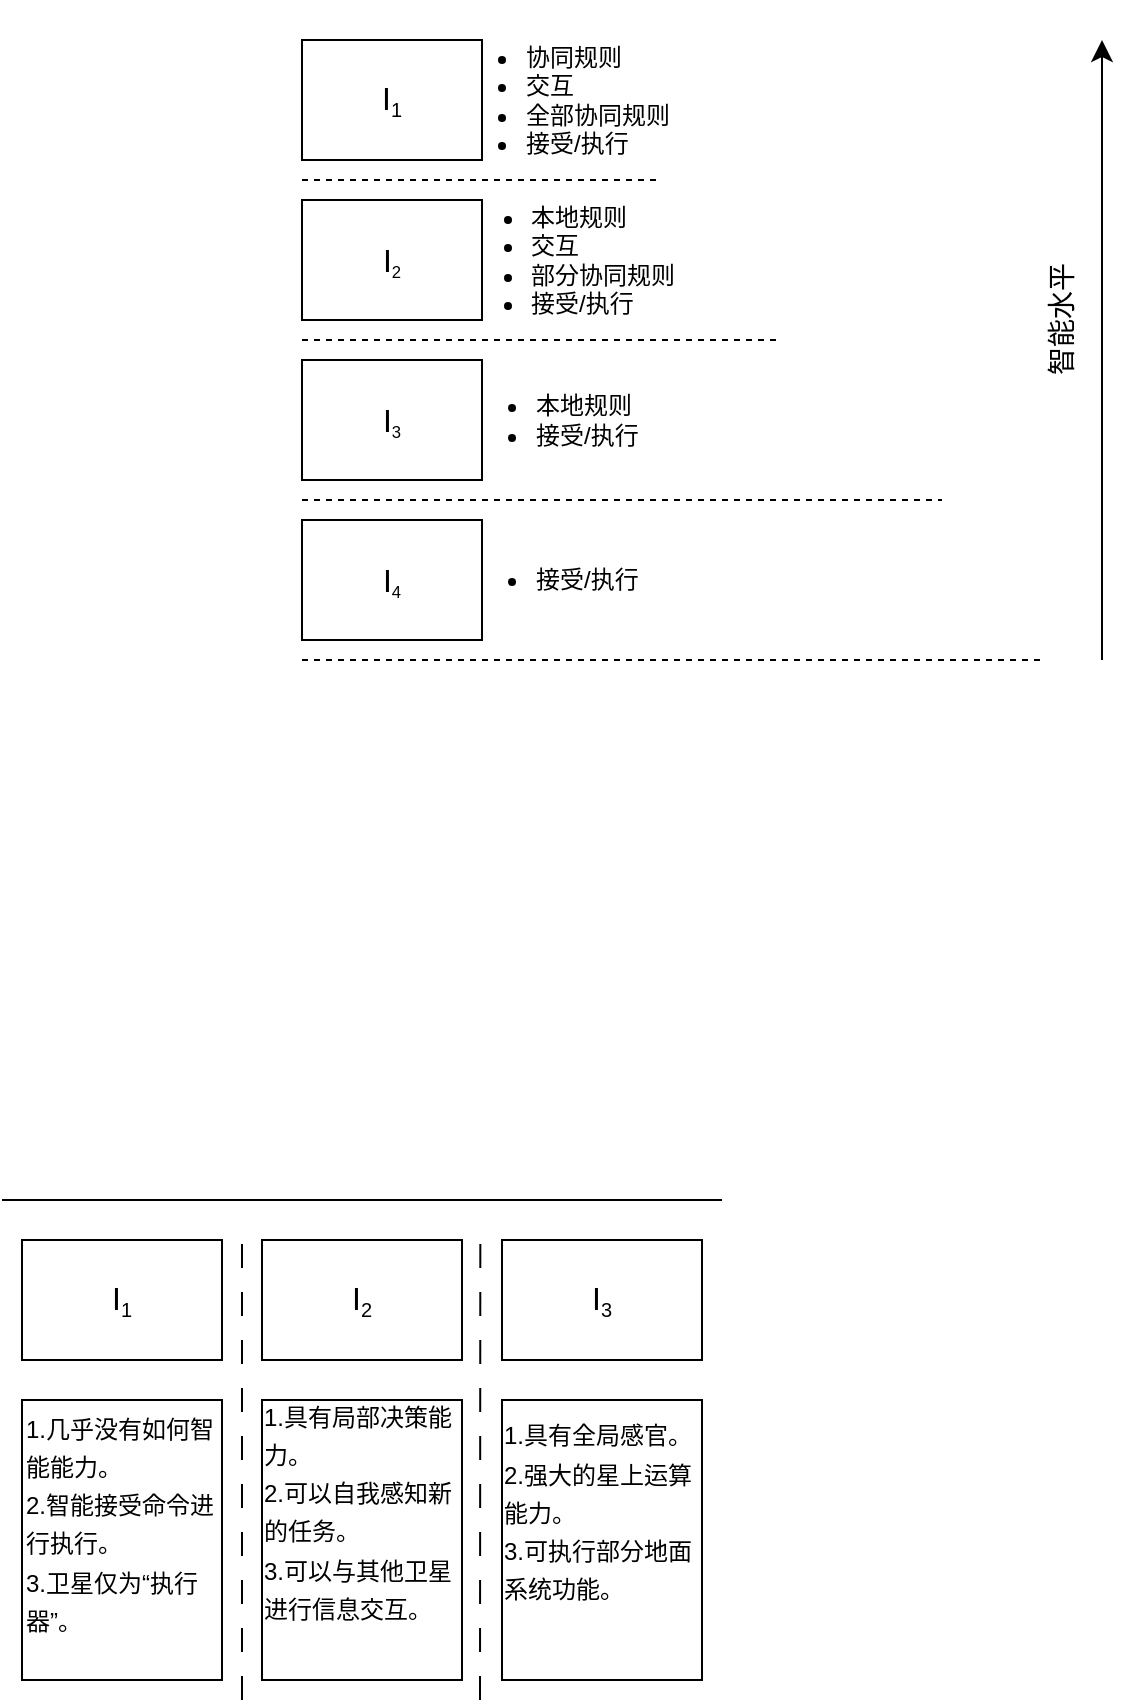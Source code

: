 <mxfile version="21.0.4" type="github">
  <diagram id="prtHgNgQTEPvFCAcTncT" name="Page-1">
    <mxGraphModel dx="837" dy="458" grid="0" gridSize="10" guides="1" tooltips="1" connect="1" arrows="1" fold="1" page="1" pageScale="1" pageWidth="827" pageHeight="1169" math="0" shadow="0">
      <root>
        <mxCell id="0" />
        <mxCell id="1" parent="0" />
        <mxCell id="94fsVNv-SU2JZXW_Png_-1" value="&lt;font style=&quot;font-size: 16px;&quot;&gt;I&lt;/font&gt;&lt;sub&gt;1&lt;/sub&gt;" style="rounded=0;whiteSpace=wrap;html=1;" vertex="1" parent="1">
          <mxGeometry x="240" y="20" width="90" height="60" as="geometry" />
        </mxCell>
        <mxCell id="94fsVNv-SU2JZXW_Png_-2" value="&lt;font style=&quot;font-size: 16px;&quot;&gt;I&lt;/font&gt;&lt;span style=&quot;font-size: 10px;&quot;&gt;&lt;sub&gt;2&lt;/sub&gt;&lt;/span&gt;" style="rounded=0;whiteSpace=wrap;html=1;" vertex="1" parent="1">
          <mxGeometry x="240" y="100" width="90" height="60" as="geometry" />
        </mxCell>
        <mxCell id="94fsVNv-SU2JZXW_Png_-3" value="&lt;font style=&quot;font-size: 16px;&quot;&gt;I&lt;/font&gt;&lt;span style=&quot;font-size: 10px;&quot;&gt;&lt;sub&gt;3&lt;/sub&gt;&lt;/span&gt;" style="rounded=0;whiteSpace=wrap;html=1;" vertex="1" parent="1">
          <mxGeometry x="240" y="180" width="90" height="60" as="geometry" />
        </mxCell>
        <mxCell id="94fsVNv-SU2JZXW_Png_-4" value="&lt;font style=&quot;font-size: 16px;&quot;&gt;I&lt;/font&gt;&lt;span style=&quot;font-size: 10px;&quot;&gt;&lt;sub&gt;4&lt;/sub&gt;&lt;/span&gt;" style="rounded=0;whiteSpace=wrap;html=1;" vertex="1" parent="1">
          <mxGeometry x="240" y="260" width="90" height="60" as="geometry" />
        </mxCell>
        <mxCell id="94fsVNv-SU2JZXW_Png_-7" value="" style="endArrow=none;dashed=1;html=1;rounded=0;" edge="1" parent="1">
          <mxGeometry width="50" height="50" relative="1" as="geometry">
            <mxPoint x="240" y="90" as="sourcePoint" />
            <mxPoint x="420" y="90" as="targetPoint" />
            <Array as="points">
              <mxPoint x="290" y="90" />
            </Array>
          </mxGeometry>
        </mxCell>
        <mxCell id="94fsVNv-SU2JZXW_Png_-8" value="" style="endArrow=none;dashed=1;html=1;rounded=0;" edge="1" parent="1">
          <mxGeometry width="50" height="50" relative="1" as="geometry">
            <mxPoint x="240" y="170" as="sourcePoint" />
            <mxPoint x="480" y="170" as="targetPoint" />
            <Array as="points">
              <mxPoint x="290" y="170" />
            </Array>
          </mxGeometry>
        </mxCell>
        <mxCell id="94fsVNv-SU2JZXW_Png_-9" value="" style="endArrow=none;dashed=1;html=1;rounded=0;" edge="1" parent="1">
          <mxGeometry width="50" height="50" relative="1" as="geometry">
            <mxPoint x="240" y="250" as="sourcePoint" />
            <mxPoint x="560" y="250" as="targetPoint" />
            <Array as="points">
              <mxPoint x="290" y="250" />
            </Array>
          </mxGeometry>
        </mxCell>
        <mxCell id="94fsVNv-SU2JZXW_Png_-10" value="" style="endArrow=none;dashed=1;html=1;rounded=0;" edge="1" parent="1">
          <mxGeometry width="50" height="50" relative="1" as="geometry">
            <mxPoint x="240" y="330" as="sourcePoint" />
            <mxPoint x="610" y="330" as="targetPoint" />
            <Array as="points">
              <mxPoint x="290" y="330" />
            </Array>
          </mxGeometry>
        </mxCell>
        <mxCell id="94fsVNv-SU2JZXW_Png_-12" value="&lt;ul&gt;&lt;li style=&quot;&quot;&gt;协同规则&lt;/li&gt;&lt;li style=&quot;&quot;&gt;交互&lt;/li&gt;&lt;li style=&quot;&quot;&gt;全部协同规则&lt;/li&gt;&lt;li style=&quot;&quot;&gt;接受/执行&lt;/li&gt;&lt;/ul&gt;" style="text;html=1;align=left;verticalAlign=middle;resizable=0;points=[];autosize=1;strokeColor=none;fillColor=none;" vertex="1" parent="1">
          <mxGeometry x="310" width="140" height="100" as="geometry" />
        </mxCell>
        <mxCell id="94fsVNv-SU2JZXW_Png_-13" value="&lt;div style=&quot;text-align: left;&quot;&gt;&lt;ul&gt;&lt;li&gt;&lt;span style=&quot;background-color: initial;&quot;&gt;本地规则&lt;/span&gt;&lt;/li&gt;&lt;li&gt;&lt;span style=&quot;background-color: initial;&quot;&gt;交互&lt;/span&gt;&lt;/li&gt;&lt;li&gt;&lt;span style=&quot;background-color: initial;&quot;&gt;部分协同规则&lt;/span&gt;&lt;/li&gt;&lt;li&gt;&lt;span style=&quot;background-color: initial;&quot;&gt;接受/执行&lt;/span&gt;&lt;/li&gt;&lt;/ul&gt;&lt;/div&gt;" style="text;html=1;align=center;verticalAlign=middle;resizable=0;points=[];autosize=1;strokeColor=none;fillColor=none;" vertex="1" parent="1">
          <mxGeometry x="300" y="80" width="140" height="100" as="geometry" />
        </mxCell>
        <mxCell id="94fsVNv-SU2JZXW_Png_-14" value="&lt;ul&gt;&lt;li&gt;本地规则&lt;/li&gt;&lt;li&gt;接受/执行&lt;/li&gt;&lt;/ul&gt;" style="text;html=1;align=left;verticalAlign=middle;resizable=0;points=[];autosize=1;strokeColor=none;fillColor=none;" vertex="1" parent="1">
          <mxGeometry x="315" y="175" width="110" height="70" as="geometry" />
        </mxCell>
        <mxCell id="94fsVNv-SU2JZXW_Png_-15" value="&lt;ul&gt;&lt;li&gt;接受/执行&lt;/li&gt;&lt;/ul&gt;" style="text;html=1;align=left;verticalAlign=middle;resizable=0;points=[];autosize=1;strokeColor=none;fillColor=none;" vertex="1" parent="1">
          <mxGeometry x="315" y="265" width="110" height="50" as="geometry" />
        </mxCell>
        <mxCell id="94fsVNv-SU2JZXW_Png_-17" value="" style="edgeStyle=segmentEdgeStyle;endArrow=classic;html=1;curved=0;rounded=0;endSize=8;startSize=8;" edge="1" parent="1">
          <mxGeometry width="50" height="50" relative="1" as="geometry">
            <mxPoint x="640" y="330" as="sourcePoint" />
            <mxPoint x="640" y="20" as="targetPoint" />
          </mxGeometry>
        </mxCell>
        <mxCell id="94fsVNv-SU2JZXW_Png_-18" value="&lt;font style=&quot;font-size: 14px;&quot;&gt;智能水平&lt;/font&gt;" style="text;html=1;align=center;verticalAlign=middle;resizable=0;points=[];autosize=1;strokeColor=none;fillColor=none;rotation=-90;" vertex="1" parent="1">
          <mxGeometry x="580" y="145" width="80" height="30" as="geometry" />
        </mxCell>
        <mxCell id="94fsVNv-SU2JZXW_Png_-28" value="&lt;font style=&quot;border-color: var(--border-color); font-size: 16px;&quot;&gt;I&lt;/font&gt;&lt;sub style=&quot;border-color: var(--border-color);&quot;&gt;1&lt;/sub&gt;" style="rounded=0;whiteSpace=wrap;html=1;" vertex="1" parent="1">
          <mxGeometry x="100" y="620" width="100" height="60" as="geometry" />
        </mxCell>
        <mxCell id="94fsVNv-SU2JZXW_Png_-29" value="&lt;font style=&quot;border-color: var(--border-color); font-size: 16px;&quot;&gt;I&lt;/font&gt;&lt;sub style=&quot;border-color: var(--border-color);&quot;&gt;2&lt;/sub&gt;" style="rounded=0;whiteSpace=wrap;html=1;" vertex="1" parent="1">
          <mxGeometry x="220" y="620" width="100" height="60" as="geometry" />
        </mxCell>
        <mxCell id="94fsVNv-SU2JZXW_Png_-30" value="&lt;font style=&quot;border-color: var(--border-color); font-size: 16px;&quot;&gt;I&lt;/font&gt;&lt;sub style=&quot;border-color: var(--border-color);&quot;&gt;3&lt;/sub&gt;" style="rounded=0;whiteSpace=wrap;html=1;" vertex="1" parent="1">
          <mxGeometry x="340" y="620" width="100" height="60" as="geometry" />
        </mxCell>
        <mxCell id="94fsVNv-SU2JZXW_Png_-31" value="" style="endArrow=none;html=1;rounded=0;" edge="1" parent="1">
          <mxGeometry width="50" height="50" relative="1" as="geometry">
            <mxPoint x="90" y="600" as="sourcePoint" />
            <mxPoint x="450" y="600" as="targetPoint" />
          </mxGeometry>
        </mxCell>
        <mxCell id="94fsVNv-SU2JZXW_Png_-33" value="" style="endArrow=none;dashed=1;html=1;strokeWidth=1;rounded=0;dashPattern=12 12;" edge="1" parent="1">
          <mxGeometry width="50" height="50" relative="1" as="geometry">
            <mxPoint x="210" y="850" as="sourcePoint" />
            <mxPoint x="210" y="620" as="targetPoint" />
          </mxGeometry>
        </mxCell>
        <mxCell id="94fsVNv-SU2JZXW_Png_-34" value="" style="endArrow=none;dashed=1;html=1;strokeWidth=1;rounded=0;dashPattern=12 12;" edge="1" parent="1">
          <mxGeometry width="50" height="50" relative="1" as="geometry">
            <mxPoint x="329" y="850" as="sourcePoint" />
            <mxPoint x="329.17" y="620" as="targetPoint" />
          </mxGeometry>
        </mxCell>
        <mxCell id="94fsVNv-SU2JZXW_Png_-35" value="&lt;p style=&quot;border-color: var(--border-color); orphans: 2; text-indent: 0px; widows: 2; background-color: rgb(251, 251, 251); text-decoration-thickness: initial; text-decoration-style: initial; text-decoration-color: initial;&quot;&gt;&lt;/p&gt;&lt;div style=&quot;line-height: 160%;&quot;&gt;&lt;span style=&quot;background-color: initial;&quot;&gt;1.几乎没有如何智能能力。&lt;/span&gt;&lt;br&gt;&lt;/div&gt;&lt;span style=&quot;color: rgb(0, 0, 0); font-size: 12px; font-style: normal; font-variant-ligatures: normal; font-variant-caps: normal; font-weight: 400; letter-spacing: normal; text-transform: none; word-spacing: 0px; -webkit-text-stroke-width: 0px; border-color: var(--border-color); background-color: initial;&quot;&gt;&lt;div style=&quot;line-height: 160%;&quot;&gt;&lt;span style=&quot;background-color: initial;&quot;&gt;2.智能接受命令进行执行。&lt;/span&gt;&lt;/div&gt;&lt;/span&gt;&lt;span style=&quot;color: rgb(0, 0, 0); font-size: 12px; font-style: normal; font-variant-ligatures: normal; font-variant-caps: normal; font-weight: 400; letter-spacing: normal; text-transform: none; word-spacing: 0px; -webkit-text-stroke-width: 0px; border-color: var(--border-color); background-color: initial;&quot;&gt;&lt;div style=&quot;line-height: 160%;&quot;&gt;&lt;span style=&quot;background-color: initial;&quot;&gt;3.卫星仅为“执行器”。&lt;/span&gt;&lt;/div&gt;&lt;/span&gt;&lt;p&gt;&lt;/p&gt;&lt;div style=&quot;&quot;&gt;&lt;br&gt;&lt;/div&gt;" style="rounded=0;whiteSpace=wrap;html=1;align=left;" vertex="1" parent="1">
          <mxGeometry x="100" y="700" width="100" height="140" as="geometry" />
        </mxCell>
        <mxCell id="94fsVNv-SU2JZXW_Png_-36" value="&lt;div style=&quot;text-align: left; border-color: var(--border-color); line-height: 19.2px;&quot;&gt;1.具有局部决策能力。&lt;br style=&quot;border-color: var(--border-color);&quot;&gt;&lt;/div&gt;&lt;span style=&quot;border-color: var(--border-color); background-color: initial;&quot;&gt;&lt;div style=&quot;text-align: left; border-color: var(--border-color); line-height: 19.2px;&quot;&gt;&lt;span style=&quot;border-color: var(--border-color); background-color: initial;&quot;&gt;2.可以自我感知新的任务。&lt;/span&gt;&lt;/div&gt;&lt;/span&gt;&lt;span style=&quot;border-color: var(--border-color); background-color: initial;&quot;&gt;&lt;div style=&quot;text-align: left; border-color: var(--border-color); line-height: 19.2px;&quot;&gt;&lt;span style=&quot;border-color: var(--border-color); background-color: initial;&quot;&gt;3.可以与其他卫星进行信息交互。&lt;/span&gt;&lt;/div&gt;&lt;/span&gt;&lt;p style=&quot;border-color: var(--border-color);&quot;&gt;&lt;/p&gt;&lt;div style=&quot;border-color: var(--border-color);&quot;&gt;&lt;br style=&quot;border-color: var(--border-color); text-align: left;&quot;&gt;&lt;/div&gt;" style="rounded=0;whiteSpace=wrap;html=1;" vertex="1" parent="1">
          <mxGeometry x="220" y="700" width="100" height="140" as="geometry" />
        </mxCell>
        <mxCell id="94fsVNv-SU2JZXW_Png_-37" value="&lt;div style=&quot;text-align: left; border-color: var(--border-color); line-height: 19.2px;&quot;&gt;1.具有全局感官。&lt;br style=&quot;border-color: var(--border-color);&quot;&gt;&lt;/div&gt;&lt;span style=&quot;border-color: var(--border-color); background-color: initial;&quot;&gt;&lt;div style=&quot;text-align: left; border-color: var(--border-color); line-height: 19.2px;&quot;&gt;&lt;span style=&quot;border-color: var(--border-color); background-color: initial;&quot;&gt;2.强大的星上运算能力。&lt;/span&gt;&lt;/div&gt;&lt;/span&gt;&lt;span style=&quot;border-color: var(--border-color); background-color: initial;&quot;&gt;&lt;div style=&quot;text-align: left; border-color: var(--border-color); line-height: 19.2px;&quot;&gt;&lt;span style=&quot;border-color: var(--border-color); background-color: initial;&quot;&gt;3.可执行部分地面系统功能。&lt;/span&gt;&lt;/div&gt;&lt;/span&gt;&lt;p style=&quot;border-color: var(--border-color);&quot;&gt;&lt;/p&gt;&lt;div style=&quot;border-color: var(--border-color);&quot;&gt;&lt;br style=&quot;border-color: var(--border-color); text-align: left;&quot;&gt;&lt;/div&gt;" style="rounded=0;whiteSpace=wrap;html=1;" vertex="1" parent="1">
          <mxGeometry x="340" y="700" width="100" height="140" as="geometry" />
        </mxCell>
      </root>
    </mxGraphModel>
  </diagram>
</mxfile>
